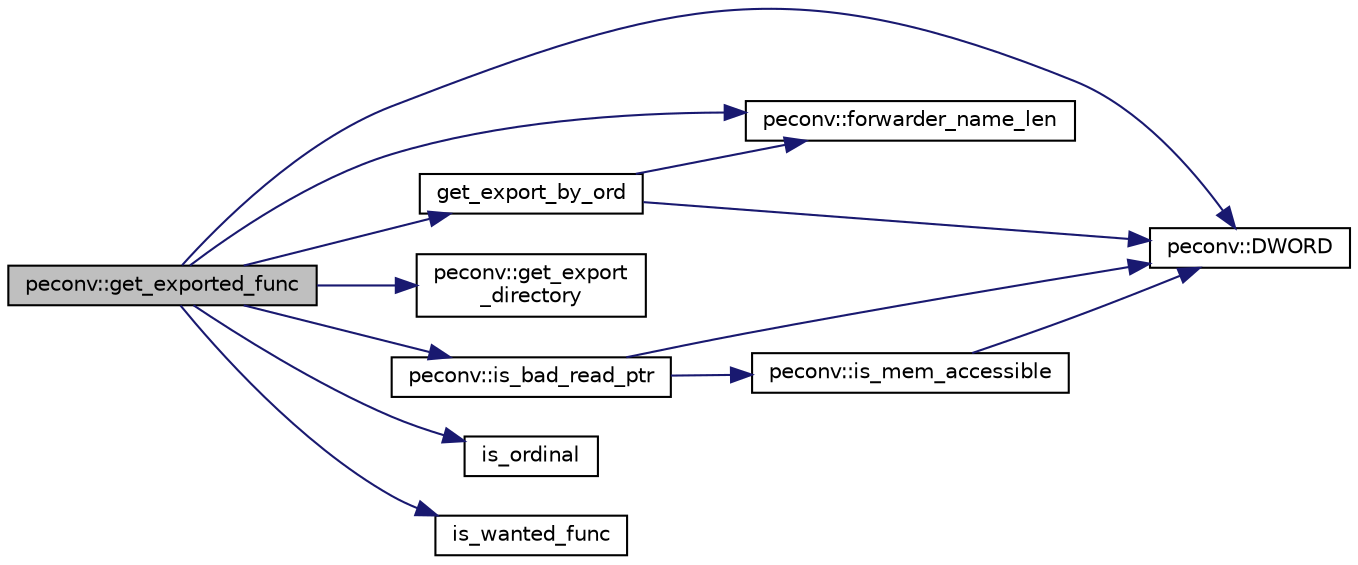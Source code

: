 digraph "peconv::get_exported_func"
{
 // LATEX_PDF_SIZE
  edge [fontname="Helvetica",fontsize="10",labelfontname="Helvetica",labelfontsize="10"];
  node [fontname="Helvetica",fontsize="10",shape=record];
  rankdir="LR";
  Node1 [label="peconv::get_exported_func",height=0.2,width=0.4,color="black", fillcolor="grey75", style="filled", fontcolor="black",tooltip=" "];
  Node1 -> Node2 [color="midnightblue",fontsize="10",style="solid",fontname="Helvetica"];
  Node2 [label="peconv::DWORD",height=0.2,width=0.4,color="black", fillcolor="white", style="filled",URL="$namespacepeconv.html#abff674ea8e527f49f9741ff81596a15d",tooltip=" "];
  Node1 -> Node3 [color="midnightblue",fontsize="10",style="solid",fontname="Helvetica"];
  Node3 [label="peconv::forwarder_name_len",height=0.2,width=0.4,color="black", fillcolor="white", style="filled",URL="$namespacepeconv.html#a3b533a103defe4c62fdd1aabae46070c",tooltip=" "];
  Node1 -> Node4 [color="midnightblue",fontsize="10",style="solid",fontname="Helvetica"];
  Node4 [label="get_export_by_ord",height=0.2,width=0.4,color="black", fillcolor="white", style="filled",URL="$exports__lookup_8cpp.html#a7e5285ac601b348d1c928a37ef0a154b",tooltip=" "];
  Node4 -> Node2 [color="midnightblue",fontsize="10",style="solid",fontname="Helvetica"];
  Node4 -> Node3 [color="midnightblue",fontsize="10",style="solid",fontname="Helvetica"];
  Node1 -> Node5 [color="midnightblue",fontsize="10",style="solid",fontname="Helvetica"];
  Node5 [label="peconv::get_export\l_directory",height=0.2,width=0.4,color="black", fillcolor="white", style="filled",URL="$namespacepeconv.html#ade9f80c0751d090dd6212d1f74241bf0",tooltip=" "];
  Node1 -> Node6 [color="midnightblue",fontsize="10",style="solid",fontname="Helvetica"];
  Node6 [label="peconv::is_bad_read_ptr",height=0.2,width=0.4,color="black", fillcolor="white", style="filled",URL="$namespacepeconv.html#aad22870e562a1bf1a8972c0f1ba88056",tooltip=" "];
  Node6 -> Node2 [color="midnightblue",fontsize="10",style="solid",fontname="Helvetica"];
  Node6 -> Node7 [color="midnightblue",fontsize="10",style="solid",fontname="Helvetica"];
  Node7 [label="peconv::is_mem_accessible",height=0.2,width=0.4,color="black", fillcolor="white", style="filled",URL="$namespacepeconv.html#a1c5650dbaaff41bf24cb94bd2ed60dcb",tooltip=" "];
  Node7 -> Node2 [color="midnightblue",fontsize="10",style="solid",fontname="Helvetica"];
  Node1 -> Node8 [color="midnightblue",fontsize="10",style="solid",fontname="Helvetica"];
  Node8 [label="is_ordinal",height=0.2,width=0.4,color="black", fillcolor="white", style="filled",URL="$exports__lookup_8cpp.html#a82111c6ddd5ada9573e83780d12586f5",tooltip=" "];
  Node1 -> Node9 [color="midnightblue",fontsize="10",style="solid",fontname="Helvetica"];
  Node9 [label="is_wanted_func",height=0.2,width=0.4,color="black", fillcolor="white", style="filled",URL="$exports__lookup_8cpp.html#a65a5f4a1988104ac6de0e0b36c109a43",tooltip=" "];
}
